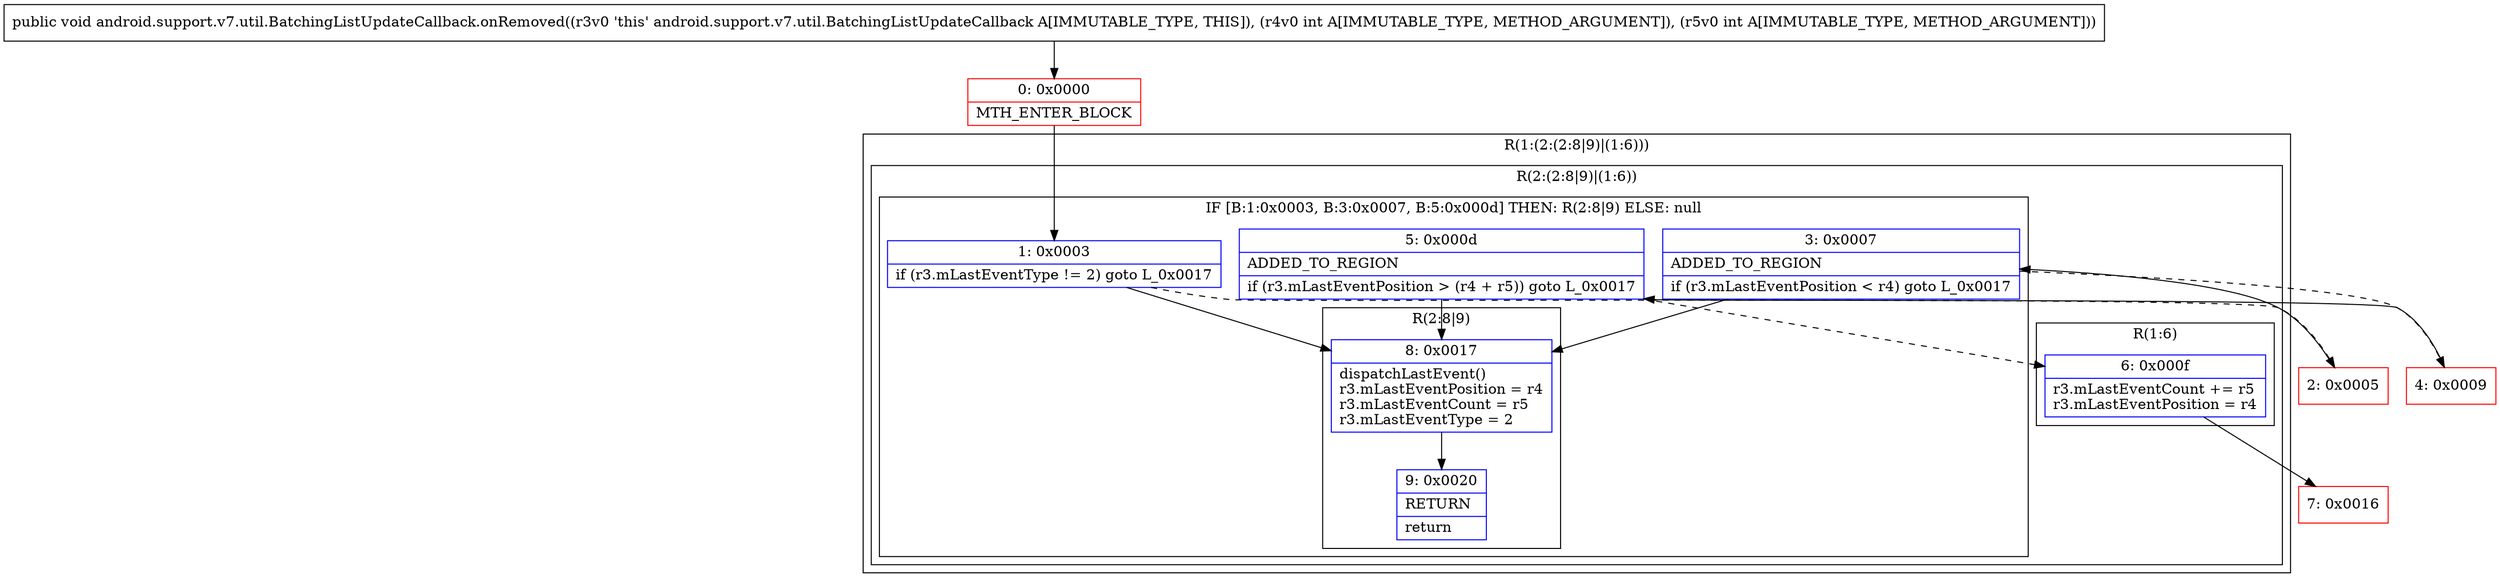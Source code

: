 digraph "CFG forandroid.support.v7.util.BatchingListUpdateCallback.onRemoved(II)V" {
subgraph cluster_Region_177048053 {
label = "R(1:(2:(2:8|9)|(1:6)))";
node [shape=record,color=blue];
subgraph cluster_Region_1615745486 {
label = "R(2:(2:8|9)|(1:6))";
node [shape=record,color=blue];
subgraph cluster_IfRegion_613093194 {
label = "IF [B:1:0x0003, B:3:0x0007, B:5:0x000d] THEN: R(2:8|9) ELSE: null";
node [shape=record,color=blue];
Node_1 [shape=record,label="{1\:\ 0x0003|if (r3.mLastEventType != 2) goto L_0x0017\l}"];
Node_3 [shape=record,label="{3\:\ 0x0007|ADDED_TO_REGION\l|if (r3.mLastEventPosition \< r4) goto L_0x0017\l}"];
Node_5 [shape=record,label="{5\:\ 0x000d|ADDED_TO_REGION\l|if (r3.mLastEventPosition \> (r4 + r5)) goto L_0x0017\l}"];
subgraph cluster_Region_793177296 {
label = "R(2:8|9)";
node [shape=record,color=blue];
Node_8 [shape=record,label="{8\:\ 0x0017|dispatchLastEvent()\lr3.mLastEventPosition = r4\lr3.mLastEventCount = r5\lr3.mLastEventType = 2\l}"];
Node_9 [shape=record,label="{9\:\ 0x0020|RETURN\l|return\l}"];
}
}
subgraph cluster_Region_1239550700 {
label = "R(1:6)";
node [shape=record,color=blue];
Node_6 [shape=record,label="{6\:\ 0x000f|r3.mLastEventCount += r5\lr3.mLastEventPosition = r4\l}"];
}
}
}
Node_0 [shape=record,color=red,label="{0\:\ 0x0000|MTH_ENTER_BLOCK\l}"];
Node_2 [shape=record,color=red,label="{2\:\ 0x0005}"];
Node_4 [shape=record,color=red,label="{4\:\ 0x0009}"];
Node_7 [shape=record,color=red,label="{7\:\ 0x0016}"];
MethodNode[shape=record,label="{public void android.support.v7.util.BatchingListUpdateCallback.onRemoved((r3v0 'this' android.support.v7.util.BatchingListUpdateCallback A[IMMUTABLE_TYPE, THIS]), (r4v0 int A[IMMUTABLE_TYPE, METHOD_ARGUMENT]), (r5v0 int A[IMMUTABLE_TYPE, METHOD_ARGUMENT])) }"];
MethodNode -> Node_0;
Node_1 -> Node_2[style=dashed];
Node_1 -> Node_8;
Node_3 -> Node_4[style=dashed];
Node_3 -> Node_8;
Node_5 -> Node_6[style=dashed];
Node_5 -> Node_8;
Node_8 -> Node_9;
Node_6 -> Node_7;
Node_0 -> Node_1;
Node_2 -> Node_3;
Node_4 -> Node_5;
}

